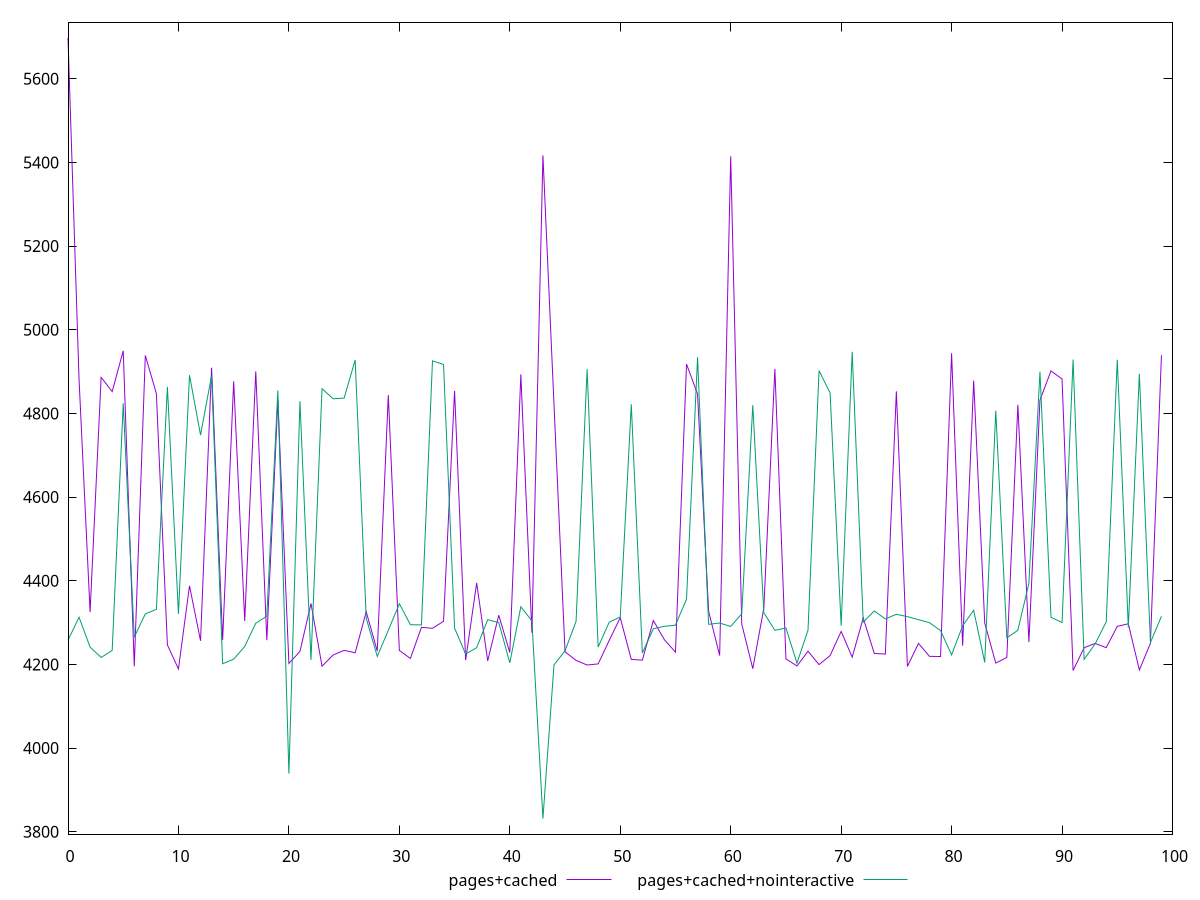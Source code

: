 reset
set terminal svg size 640, 500
set output "reprap/speed-index/comparison/line/2_vs_3.svg"

$pagesCached <<EOF
0 5697.71409607805
1 4881.2648069319475
2 4325.140438896736
3 4886.186885863088
4 4852.152999441101
5 4949.730337675781
6 4195.449824884491
7 4938.539803240161
8 4847.598982343355
9 4246.565952672778
10 4189.1538649802915
11 4387.823978946411
12 4256.445465451341
13 4909.366659811071
14 4258.290459085901
15 4876.75002179403
16 4303.707599557983
17 4900.343319535899
18 4257.916351290911
19 4830.322860929782
20 4202.257536989166
21 4230.992446146569
22 4345.550853307587
23 4195.705344573675
24 4222.371350487325
25 4233.593082504986
26 4227.741741996778
27 4325.854313502156
28 4231.820770520299
29 4843.990553245209
30 4233.354740972547
31 4214.243408581579
32 4288.682203827307
33 4286.248564374245
34 4303.069853989904
35 4853.894227545186
36 4210.108605504392
37 4394.781227064693
38 4208.271399261619
39 4317.663264207531
40 4228.414627355796
41 4893.350361831191
42 4275.675599789546
43 5416.734133291861
44 4822.140052498426
45 4230.108712638789
46 4209.5671980076495
47 4198.5111017131385
48 4201.193849386809
49 4257.342638419288
50 4311.66983328641
51 4211.928448723519
52 4210.142911796752
53 4304.9137457528495
54 4258.799761463926
55 4229.342252870712
56 4917.933709182056
57 4846.246028321315
58 4327.315514664993
59 4221.188802835937
60 5414.807676793275
61 4296.523442530172
62 4189.777033285199
63 4334.469389753447
64 4906.536446078288
65 4213.198939157403
66 4196.253931449201
67 4231.449721448146
68 4199.565536396127
69 4221.05638270754
70 4278.886491179237
71 4217.241934556108
72 4310.917139321616
73 4226.142519438642
74 4224.669802353823
75 4852.973823431106
76 4195.126678882365
77 4250.265807031641
78 4219.201632396713
79 4218.888616621522
80 4943.887350525445
81 4244.778706692834
82 4878.379611516362
83 4298.4437499833075
84 4203.137724488862
85 4216.663418184105
86 4820.575019239983
87 4253.485344472458
88 4831.8250001412
89 4901.600841713289
90 4882.298323323921
91 4185.297575146969
92 4239.968459720062
93 4250.116642646239
94 4240.088716944779
95 4290.902906863372
96 4297.166564373225
97 4186.504632622912
98 4250.411296243361
99 4939.15710037461
EOF

$pagesCachedNointeractive <<EOF
0 4257.676639685418
1 4312.812649212932
2 4241.327412275928
3 4216.614531538027
4 4233.426493940683
5 4824.146680040842
6 4265.2482751968355
7 4320.713969290624
8 4331.629622724938
9 4863.489922700445
10 4320.628924409562
11 4891.430053974218
12 4748.257551679906
13 4890.407132094036
14 4201.56818876015
15 4212.571931209932
16 4242.903348060893
17 4298.3820697070505
18 4315.458267864531
19 4855.1733182368425
20 3938.9428152764967
21 4829.225006110036
22 4210.507524450737
23 4859.132886858821
24 4834.981715628684
25 4836.601076566556
26 4927.661847736743
27 4310.637026143662
28 4219.065817184737
29 4281.478321541848
30 4345.041824663203
31 4294.861126667656
32 4294.34921069259
33 4925.676064467078
34 4917.047149601563
35 4286.781928043542
36 4224.715996194673
37 4239.979379019683
38 4306.888113772705
39 4300.021521658002
40 4203.781272093289
41 4337.772012372992
42 4304.19508267699
43 3831.5508418398394
44 4198.656912614968
45 4232.5446391072455
46 4302.922187818885
47 4905.931346737154
48 4241.487489912783
49 4300.776889707363
50 4313.393777891944
51 4821.819600332626
52 4227.275435486938
53 4285.309802244312
54 4290.974732435574
55 4293.82934564817
56 4355.908565022779
57 4934.553445863949
58 4295.850183821628
59 4298.869764768559
60 4290.6785404135335
61 4320.92427956346
62 4819.671181381854
63 4323.579090646714
64 4281.432635988267
65 4287.124790685634
66 4203.015284531735
67 4281.825120725503
68 4902.347383797047
69 4848.758145491483
70 4292.483019451383
71 4947.316609436979
72 4301.043517535323
73 4327.907870816396
74 4308.698782353084
75 4319.737632069504
76 4314.132831352027
77 4306.897206453192
78 4299.632888187137
79 4280.882357183216
80 4222.974919734762
81 4292.475129808343
82 4329.4226539797655
83 4204.682391000171
84 4806.718532892772
85 4263.446447888971
86 4281.678438172818
87 4394.200572981393
88 4899.754147551788
89 4312.66091614721
90 4300.04481511592
91 4928.7668415566295
92 4212.071622315969
93 4249.259405589807
94 4301.854921066865
95 4928.277650383453
96 4288.315543224434
97 4894.85527176337
98 4252.170018921187
99 4314.950236355915
EOF

set key outside below
set yrange [3794.2275767550755:5735.037361162814]

plot \
  $pagesCached title "pages+cached" with line, \
  $pagesCachedNointeractive title "pages+cached+nointeractive" with line, \


reset